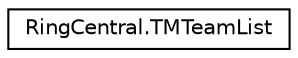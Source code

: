 digraph "Graphical Class Hierarchy"
{
 // LATEX_PDF_SIZE
  edge [fontname="Helvetica",fontsize="10",labelfontname="Helvetica",labelfontsize="10"];
  node [fontname="Helvetica",fontsize="10",shape=record];
  rankdir="LR";
  Node0 [label="RingCentral.TMTeamList",height=0.2,width=0.4,color="black", fillcolor="white", style="filled",URL="$classRingCentral_1_1TMTeamList.html",tooltip=" "];
}

